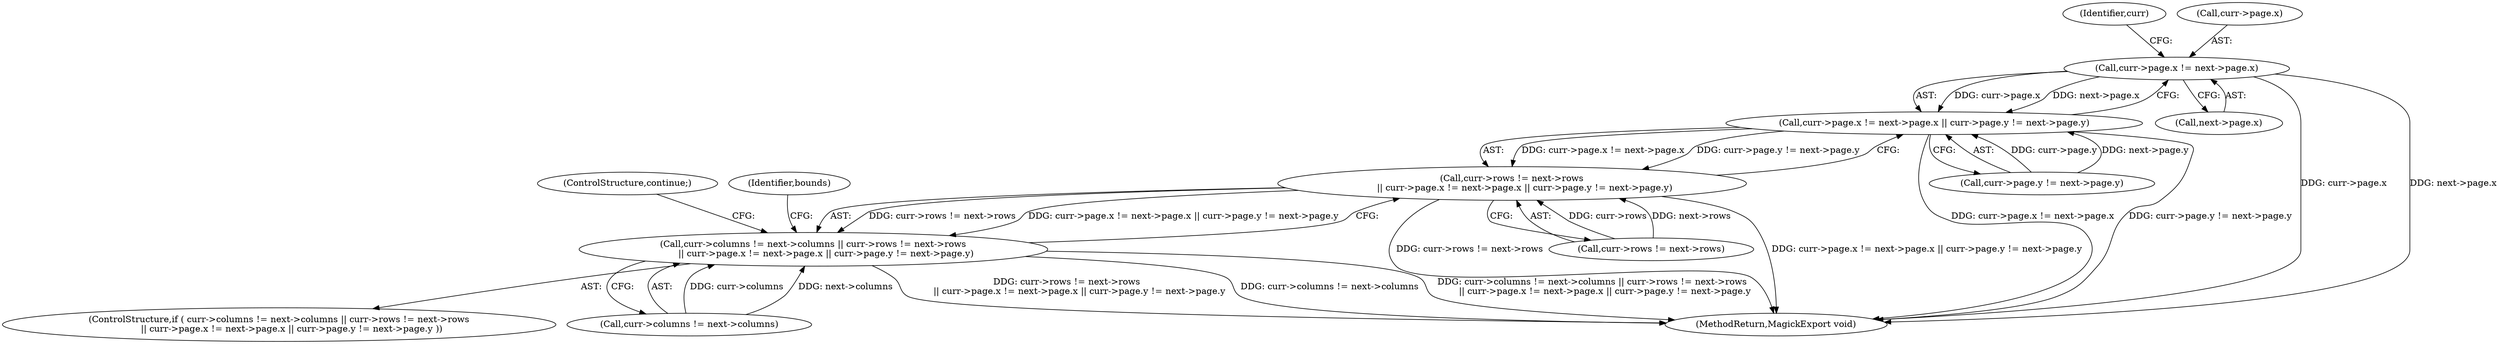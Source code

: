 digraph "1_ImageMagick6_4f31d78716ac94c85c244efcea368fea202e2ed4@pointer" {
"1000187" [label="(Call,curr->page.x != next->page.x)"];
"1000186" [label="(Call,curr->page.x != next->page.x || curr->page.y != next->page.y)"];
"1000178" [label="(Call,curr->rows != next->rows\n         || curr->page.x != next->page.x || curr->page.y != next->page.y)"];
"1000170" [label="(Call,curr->columns != next->columns || curr->rows != next->rows\n         || curr->page.x != next->page.x || curr->page.y != next->page.y)"];
"1000186" [label="(Call,curr->page.x != next->page.x || curr->page.y != next->page.y)"];
"1000209" [label="(ControlStructure,continue;)"];
"1000171" [label="(Call,curr->columns != next->columns)"];
"1000169" [label="(ControlStructure,if ( curr->columns != next->columns || curr->rows != next->rows\n         || curr->page.x != next->page.x || curr->page.y != next->page.y ))"];
"1000178" [label="(Call,curr->rows != next->rows\n         || curr->page.x != next->page.x || curr->page.y != next->page.y)"];
"1000201" [label="(Identifier,curr)"];
"1000211" [label="(Identifier,bounds)"];
"1000188" [label="(Call,curr->page.x)"];
"1000193" [label="(Call,next->page.x)"];
"1000170" [label="(Call,curr->columns != next->columns || curr->rows != next->rows\n         || curr->page.x != next->page.x || curr->page.y != next->page.y)"];
"1000187" [label="(Call,curr->page.x != next->page.x)"];
"1000198" [label="(Call,curr->page.y != next->page.y)"];
"1000179" [label="(Call,curr->rows != next->rows)"];
"1000284" [label="(MethodReturn,MagickExport void)"];
"1000187" -> "1000186"  [label="AST: "];
"1000187" -> "1000193"  [label="CFG: "];
"1000188" -> "1000187"  [label="AST: "];
"1000193" -> "1000187"  [label="AST: "];
"1000201" -> "1000187"  [label="CFG: "];
"1000186" -> "1000187"  [label="CFG: "];
"1000187" -> "1000284"  [label="DDG: curr->page.x"];
"1000187" -> "1000284"  [label="DDG: next->page.x"];
"1000187" -> "1000186"  [label="DDG: curr->page.x"];
"1000187" -> "1000186"  [label="DDG: next->page.x"];
"1000186" -> "1000178"  [label="AST: "];
"1000186" -> "1000198"  [label="CFG: "];
"1000198" -> "1000186"  [label="AST: "];
"1000178" -> "1000186"  [label="CFG: "];
"1000186" -> "1000284"  [label="DDG: curr->page.x != next->page.x"];
"1000186" -> "1000284"  [label="DDG: curr->page.y != next->page.y"];
"1000186" -> "1000178"  [label="DDG: curr->page.x != next->page.x"];
"1000186" -> "1000178"  [label="DDG: curr->page.y != next->page.y"];
"1000198" -> "1000186"  [label="DDG: curr->page.y"];
"1000198" -> "1000186"  [label="DDG: next->page.y"];
"1000178" -> "1000170"  [label="AST: "];
"1000178" -> "1000179"  [label="CFG: "];
"1000179" -> "1000178"  [label="AST: "];
"1000170" -> "1000178"  [label="CFG: "];
"1000178" -> "1000284"  [label="DDG: curr->rows != next->rows"];
"1000178" -> "1000284"  [label="DDG: curr->page.x != next->page.x || curr->page.y != next->page.y"];
"1000178" -> "1000170"  [label="DDG: curr->rows != next->rows"];
"1000178" -> "1000170"  [label="DDG: curr->page.x != next->page.x || curr->page.y != next->page.y"];
"1000179" -> "1000178"  [label="DDG: curr->rows"];
"1000179" -> "1000178"  [label="DDG: next->rows"];
"1000170" -> "1000169"  [label="AST: "];
"1000170" -> "1000171"  [label="CFG: "];
"1000171" -> "1000170"  [label="AST: "];
"1000209" -> "1000170"  [label="CFG: "];
"1000211" -> "1000170"  [label="CFG: "];
"1000170" -> "1000284"  [label="DDG: curr->rows != next->rows\n         || curr->page.x != next->page.x || curr->page.y != next->page.y"];
"1000170" -> "1000284"  [label="DDG: curr->columns != next->columns"];
"1000170" -> "1000284"  [label="DDG: curr->columns != next->columns || curr->rows != next->rows\n         || curr->page.x != next->page.x || curr->page.y != next->page.y"];
"1000171" -> "1000170"  [label="DDG: curr->columns"];
"1000171" -> "1000170"  [label="DDG: next->columns"];
}

